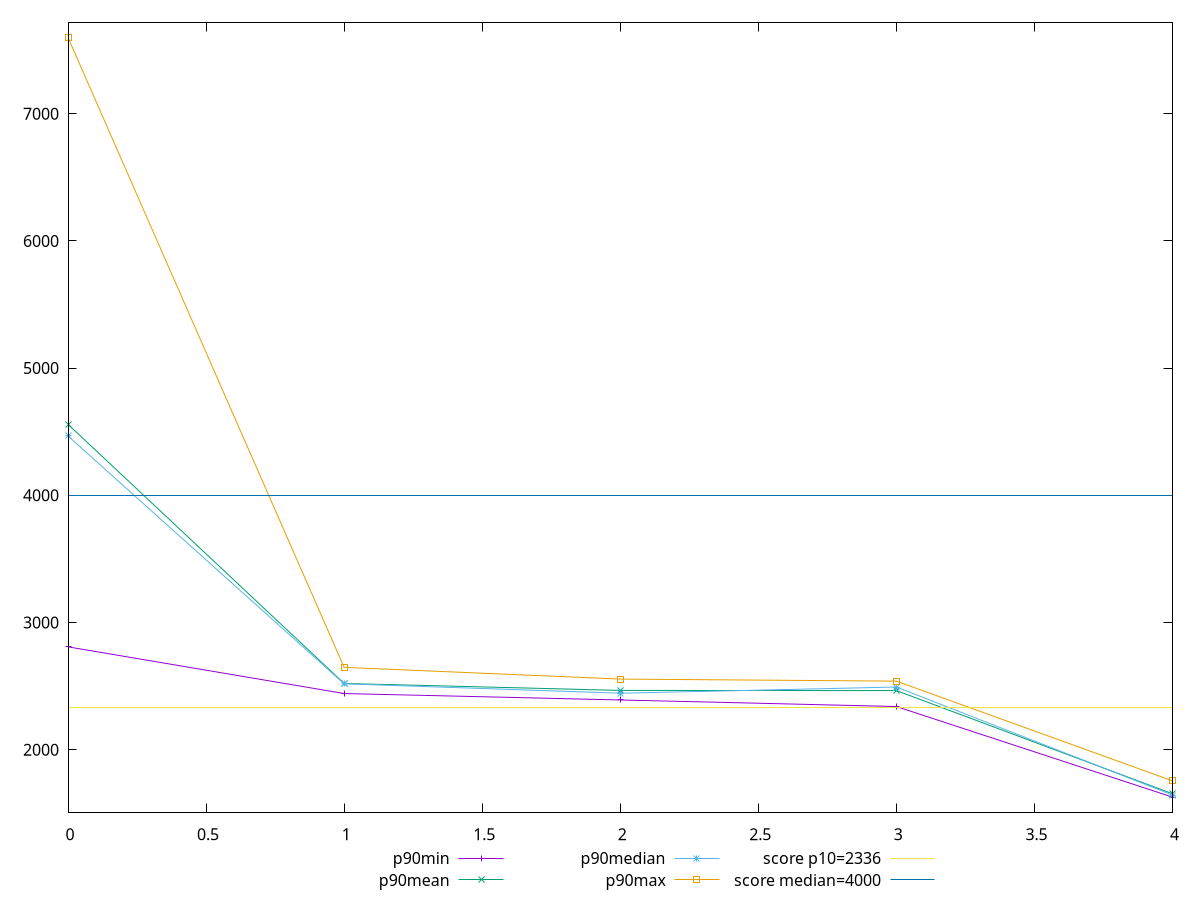 reset

$p90Min <<EOF
0 2808.6949999999997
1 2441.7825
2 2391.3075
3 2339.565
4 1627.4473
EOF

$p90Mean <<EOF
0 4558.093356382977
1 2521.121659574468
2 2466.381063829788
3 2465.021091489362
4 1653.9876824468092
EOF

$p90Median <<EOF
0 4466.62575
1 2518.37625
2 2444.37
3 2493.2237499999997
4 1644.2542249999997
EOF

$p90Max <<EOF
0 7598.957999999999
1 2647.3995000000004
2 2555.6224999999995
3 2539.3975000000005
4 1754.9934999999998
EOF

set key outside below
set xrange [0:4]
set yrange [1508.017086:7718.388213999999]
set trange [1508.017086:7718.388213999999]
set terminal svg size 640, 560 enhanced background rgb 'white'
set output "report_00025_2021-02-22T21:38:55.199Z/first-meaningful-paint/progression/value.svg"

plot $p90Min title "p90min" with linespoints, \
     $p90Mean title "p90mean" with linespoints, \
     $p90Median title "p90median" with linespoints, \
     $p90Max title "p90max" with linespoints, \
     2336 title "score p10=2336", \
     4000 title "score median=4000"

reset
